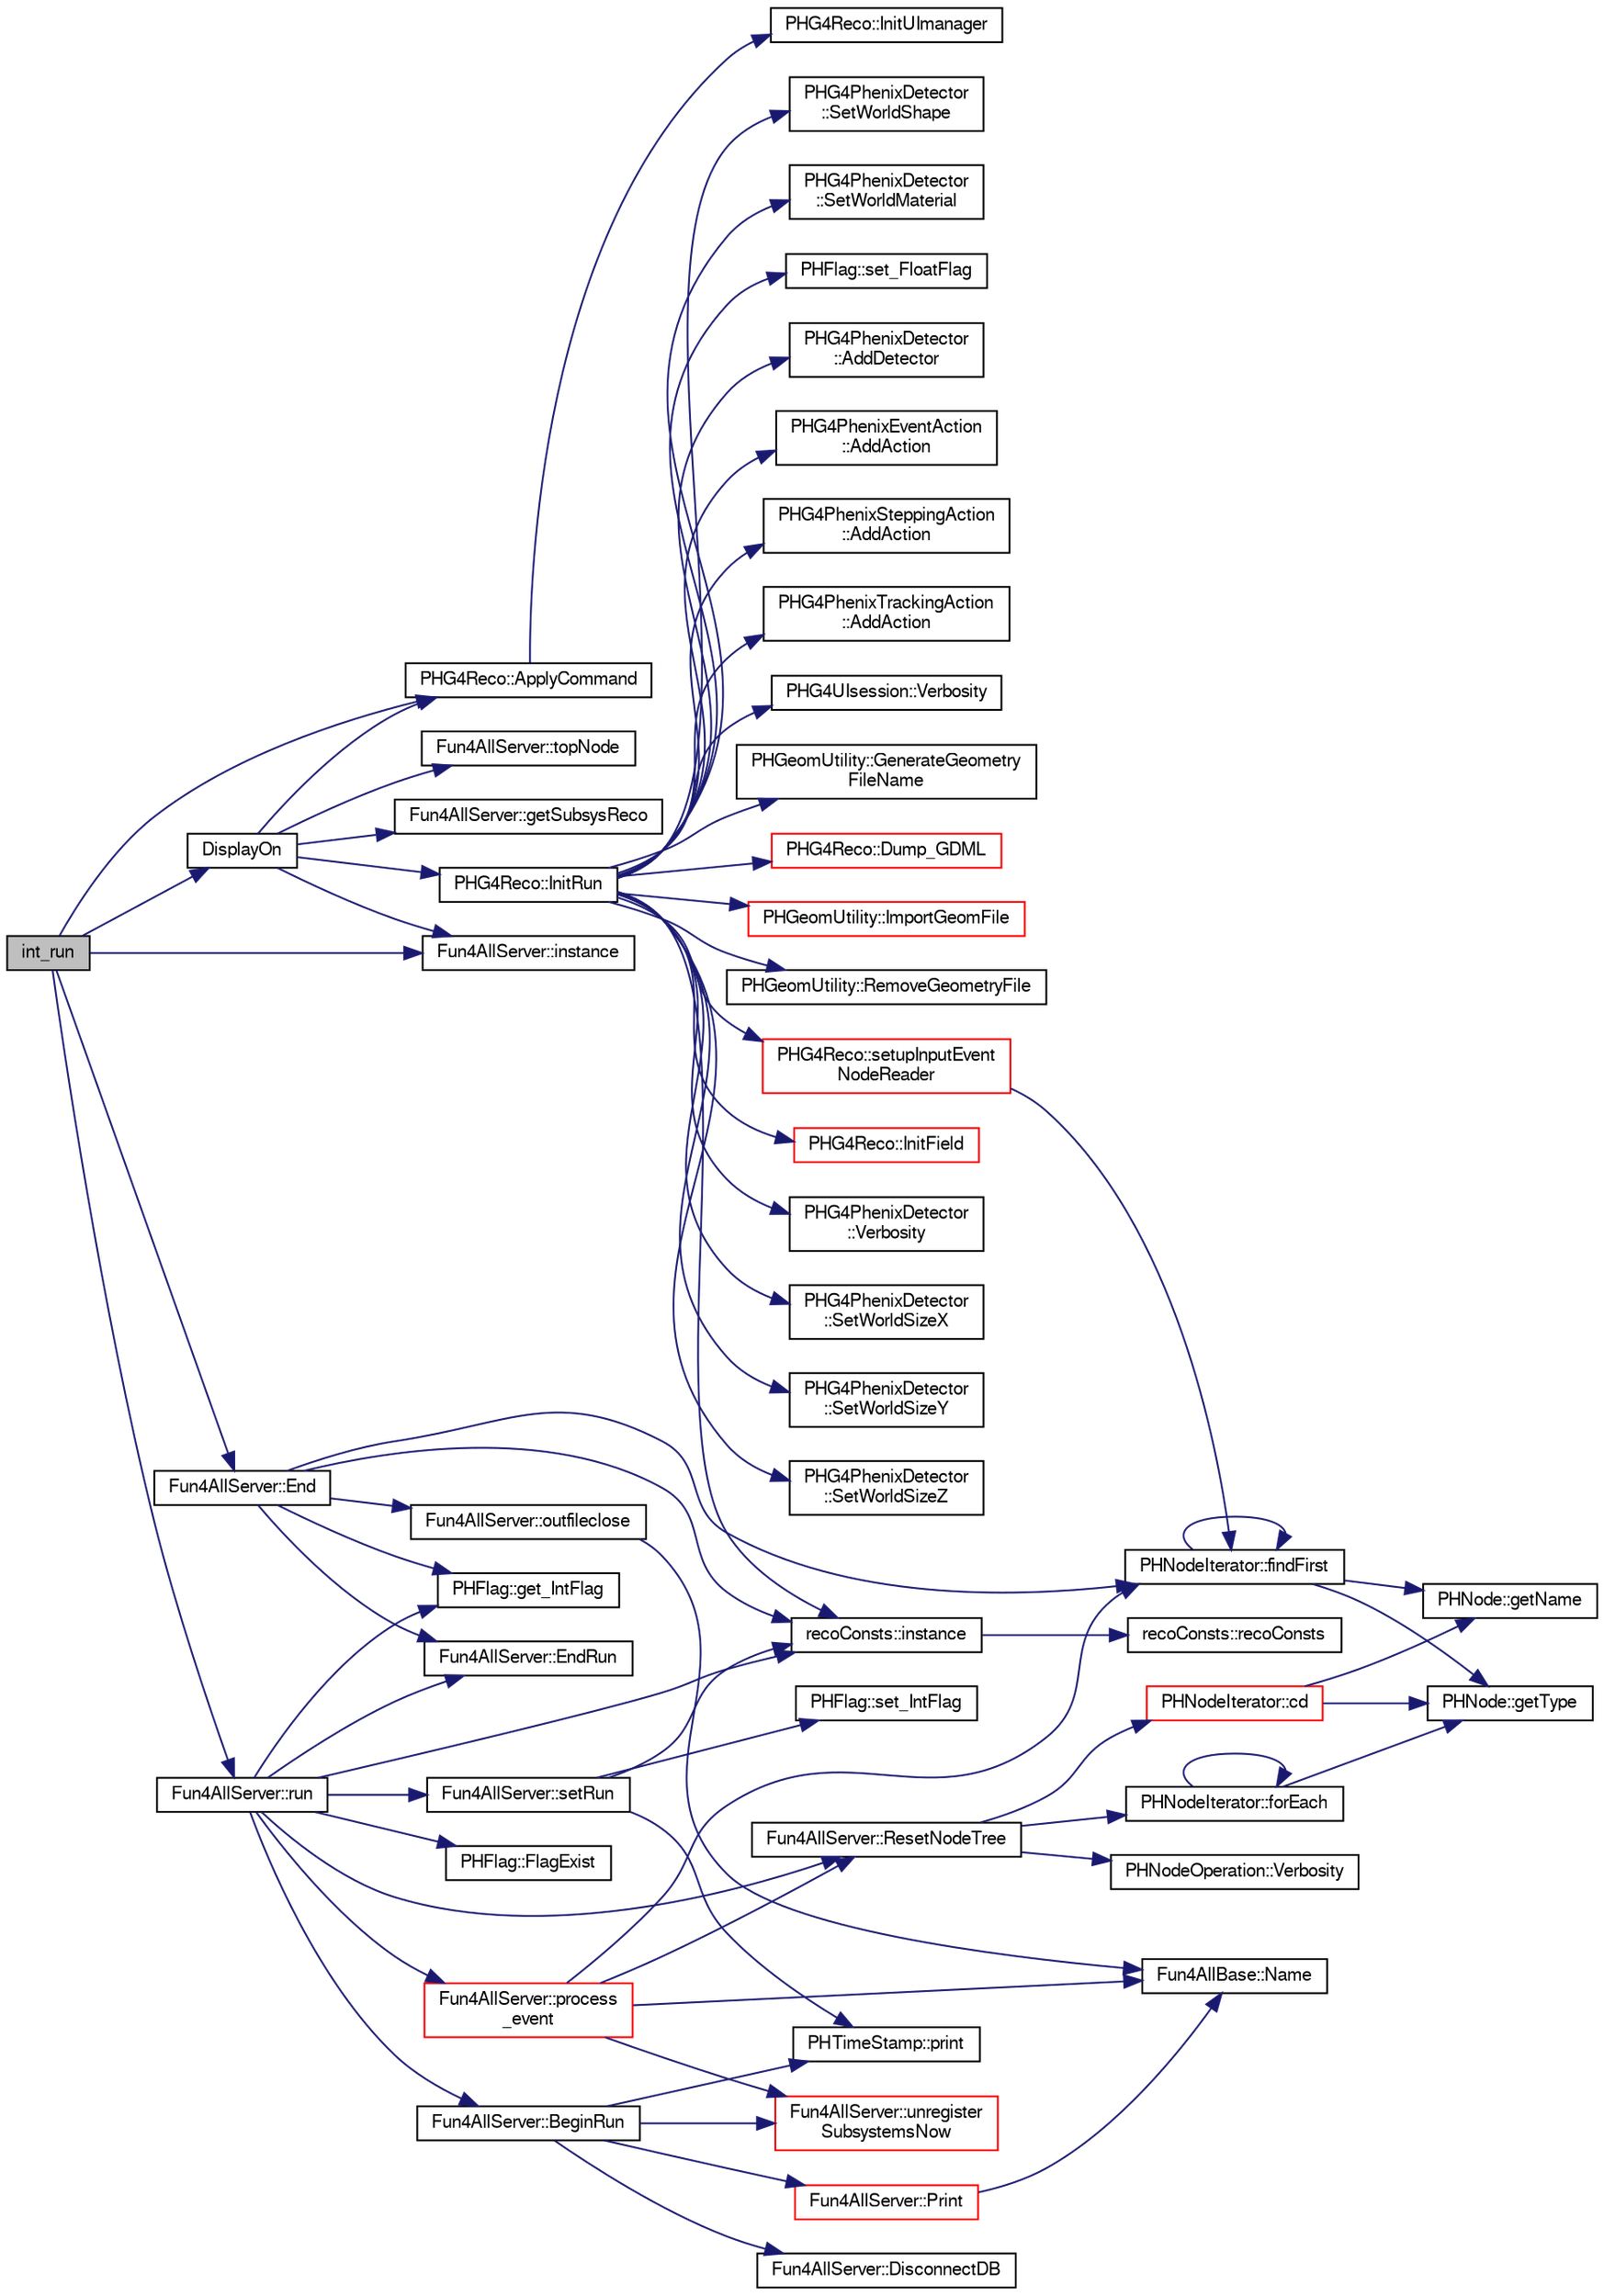 digraph "int_run"
{
  bgcolor="transparent";
  edge [fontname="FreeSans",fontsize="10",labelfontname="FreeSans",labelfontsize="10"];
  node [fontname="FreeSans",fontsize="10",shape=record];
  rankdir="LR";
  Node1 [label="int_run",height=0.2,width=0.4,color="black", fillcolor="grey75", style="filled" fontcolor="black"];
  Node1 -> Node2 [color="midnightblue",fontsize="10",style="solid",fontname="FreeSans"];
  Node2 [label="PHG4Reco::ApplyCommand",height=0.2,width=0.4,color="black",URL="$d0/d78/classPHG4Reco.html#a83fd9e9472f94d9a29be65df65e400ef",tooltip="interface to G4 cmd interpreter "];
  Node2 -> Node3 [color="midnightblue",fontsize="10",style="solid",fontname="FreeSans"];
  Node3 [label="PHG4Reco::InitUImanager",height=0.2,width=0.4,color="black",URL="$d0/d78/classPHG4Reco.html#ad0f5beaf012e51404b712277818c6b36"];
  Node1 -> Node4 [color="midnightblue",fontsize="10",style="solid",fontname="FreeSans"];
  Node4 [label="DisplayOn",height=0.2,width=0.4,color="black",URL="$da/d76/E1039Shielding_2DisplayOn_8C.html#a8ac4d6fb78f920957b354f88d6195f54"];
  Node4 -> Node2 [color="midnightblue",fontsize="10",style="solid",fontname="FreeSans"];
  Node4 -> Node5 [color="midnightblue",fontsize="10",style="solid",fontname="FreeSans"];
  Node5 [label="Fun4AllServer::getSubsysReco",height=0.2,width=0.4,color="black",URL="$da/d29/classFun4AllServer.html#ac6d47a2b3bc98933a03fd63bb75d624a"];
  Node4 -> Node6 [color="midnightblue",fontsize="10",style="solid",fontname="FreeSans"];
  Node6 [label="PHG4Reco::InitRun",height=0.2,width=0.4,color="black",URL="$d0/d78/classPHG4Reco.html#a9d8228ce8682c19cd6be2f6b44ec847b"];
  Node6 -> Node7 [color="midnightblue",fontsize="10",style="solid",fontname="FreeSans"];
  Node7 [label="recoConsts::instance",height=0.2,width=0.4,color="black",URL="$d8/d14/classrecoConsts.html#ae69a5c29a7199ba16d0e537158618802"];
  Node7 -> Node8 [color="midnightblue",fontsize="10",style="solid",fontname="FreeSans"];
  Node8 [label="recoConsts::recoConsts",height=0.2,width=0.4,color="black",URL="$d8/d14/classrecoConsts.html#ae882d6adc62f783ec78114fe3dee3c24"];
  Node6 -> Node9 [color="midnightblue",fontsize="10",style="solid",fontname="FreeSans"];
  Node9 [label="PHG4Reco::InitField",height=0.2,width=0.4,color="red",URL="$d0/d78/classPHG4Reco.html#a66fc50f0871fbaf83b21edfa8ae98259"];
  Node6 -> Node10 [color="midnightblue",fontsize="10",style="solid",fontname="FreeSans"];
  Node10 [label="PHG4PhenixDetector\l::Verbosity",height=0.2,width=0.4,color="black",URL="$d1/d13/classPHG4PhenixDetector.html#a4014e13daccb40325629fbcfbc9b2536"];
  Node6 -> Node11 [color="midnightblue",fontsize="10",style="solid",fontname="FreeSans"];
  Node11 [label="PHG4PhenixDetector\l::SetWorldSizeX",height=0.2,width=0.4,color="black",URL="$d1/d13/classPHG4PhenixDetector.html#a375bd9d82edcae5f21f39e319f3044b2"];
  Node6 -> Node12 [color="midnightblue",fontsize="10",style="solid",fontname="FreeSans"];
  Node12 [label="PHG4PhenixDetector\l::SetWorldSizeY",height=0.2,width=0.4,color="black",URL="$d1/d13/classPHG4PhenixDetector.html#a74db49898240516c4136bbbdedcff188"];
  Node6 -> Node13 [color="midnightblue",fontsize="10",style="solid",fontname="FreeSans"];
  Node13 [label="PHG4PhenixDetector\l::SetWorldSizeZ",height=0.2,width=0.4,color="black",URL="$d1/d13/classPHG4PhenixDetector.html#a7de4106257c7435e45acb3579177c3c4"];
  Node6 -> Node14 [color="midnightblue",fontsize="10",style="solid",fontname="FreeSans"];
  Node14 [label="PHG4PhenixDetector\l::SetWorldShape",height=0.2,width=0.4,color="black",URL="$d1/d13/classPHG4PhenixDetector.html#a570bf81e75c124d0d3d80040fc69ca8b"];
  Node6 -> Node15 [color="midnightblue",fontsize="10",style="solid",fontname="FreeSans"];
  Node15 [label="PHG4PhenixDetector\l::SetWorldMaterial",height=0.2,width=0.4,color="black",URL="$d1/d13/classPHG4PhenixDetector.html#acdba581a56ceb2717c1553449802b153"];
  Node6 -> Node16 [color="midnightblue",fontsize="10",style="solid",fontname="FreeSans"];
  Node16 [label="PHFlag::set_FloatFlag",height=0.2,width=0.4,color="black",URL="$d1/da8/classPHFlag.html#a88212f810275c61464d51caa3cd4d1e1"];
  Node6 -> Node17 [color="midnightblue",fontsize="10",style="solid",fontname="FreeSans"];
  Node17 [label="PHG4PhenixDetector\l::AddDetector",height=0.2,width=0.4,color="black",URL="$d1/d13/classPHG4PhenixDetector.html#a2e9d45f2c881b6c9ced3b3031333f1b6",tooltip="register a detector. This is called in PHG4Reco::Init based on which detectors are found on the tree ..."];
  Node6 -> Node18 [color="midnightblue",fontsize="10",style="solid",fontname="FreeSans"];
  Node18 [label="PHG4Reco::setupInputEvent\lNodeReader",height=0.2,width=0.4,color="red",URL="$d0/d78/classPHG4Reco.html#af0c0ba5027360ea57d9ee31bc949e4dd"];
  Node18 -> Node19 [color="midnightblue",fontsize="10",style="solid",fontname="FreeSans"];
  Node19 [label="PHNodeIterator::findFirst",height=0.2,width=0.4,color="black",URL="$d5/d07/classPHNodeIterator.html#aea98bf8619af59b1212a94fb32106baa"];
  Node19 -> Node20 [color="midnightblue",fontsize="10",style="solid",fontname="FreeSans"];
  Node20 [label="PHNode::getType",height=0.2,width=0.4,color="black",URL="$dc/d82/classPHNode.html#a4ab1f90aed955a652813bfe377087bda"];
  Node19 -> Node21 [color="midnightblue",fontsize="10",style="solid",fontname="FreeSans"];
  Node21 [label="PHNode::getName",height=0.2,width=0.4,color="black",URL="$dc/d82/classPHNode.html#aca3576f926a4401eddc3d88bf0ce0de3"];
  Node19 -> Node19 [color="midnightblue",fontsize="10",style="solid",fontname="FreeSans"];
  Node6 -> Node22 [color="midnightblue",fontsize="10",style="solid",fontname="FreeSans"];
  Node22 [label="PHG4PhenixEventAction\l::AddAction",height=0.2,width=0.4,color="black",URL="$d9/d7a/classPHG4PhenixEventAction.html#a715e0072dfcc8b3cf9434e77ee0858f6",tooltip="register an action. This is called in PHG4Reco::Init based on which actions are found on the tree ..."];
  Node6 -> Node23 [color="midnightblue",fontsize="10",style="solid",fontname="FreeSans"];
  Node23 [label="PHG4PhenixSteppingAction\l::AddAction",height=0.2,width=0.4,color="black",URL="$d1/d53/classPHG4PhenixSteppingAction.html#afead1d30da1e7c68616987bdf711a25b",tooltip="register an action. This is called in PHG4Reco::Init based on which actions are found on the tree ..."];
  Node6 -> Node24 [color="midnightblue",fontsize="10",style="solid",fontname="FreeSans"];
  Node24 [label="PHG4PhenixTrackingAction\l::AddAction",height=0.2,width=0.4,color="black",URL="$d0/ddf/classPHG4PhenixTrackingAction.html#a300a79aafe903fda71e3683cc873f1a8",tooltip="register an action. This is called in PHG4Reco::Init based on which actions are found on the tree ..."];
  Node6 -> Node25 [color="midnightblue",fontsize="10",style="solid",fontname="FreeSans"];
  Node25 [label="PHG4UIsession::Verbosity",height=0.2,width=0.4,color="black",URL="$d3/d64/classPHG4UIsession.html#a6c62aa280017bbed8399feaa21c1b342"];
  Node6 -> Node26 [color="midnightblue",fontsize="10",style="solid",fontname="FreeSans"];
  Node26 [label="PHGeomUtility::GenerateGeometry\lFileName",height=0.2,width=0.4,color="black",URL="$d2/da1/classPHGeomUtility.html#a3130e3b42131e3f048aa7586829192c5"];
  Node6 -> Node27 [color="midnightblue",fontsize="10",style="solid",fontname="FreeSans"];
  Node27 [label="PHG4Reco::Dump_GDML",height=0.2,width=0.4,color="red",URL="$d0/d78/classPHG4Reco.html#a490f5037508d384c5b60855ef0f7e227"];
  Node6 -> Node28 [color="midnightblue",fontsize="10",style="solid",fontname="FreeSans"];
  Node28 [label="PHGeomUtility::ImportGeomFile",height=0.2,width=0.4,color="red",URL="$d2/da1/classPHGeomUtility.html#a4a80252bedb22198d011065e41aa669e",tooltip="TGeo ROOT/GDML/Macro file -&gt; DST node with automatic file type discrimination based on file names..."];
  Node6 -> Node29 [color="midnightblue",fontsize="10",style="solid",fontname="FreeSans"];
  Node29 [label="PHGeomUtility::RemoveGeometryFile",height=0.2,width=0.4,color="black",URL="$d2/da1/classPHGeomUtility.html#af9c141256e014a36b8af77075894b41f",tooltip="delete the geometry file after use "];
  Node4 -> Node30 [color="midnightblue",fontsize="10",style="solid",fontname="FreeSans"];
  Node30 [label="Fun4AllServer::instance",height=0.2,width=0.4,color="black",URL="$da/d29/classFun4AllServer.html#a3e55156f91b2c94bb6c4ef33ffce587a"];
  Node4 -> Node31 [color="midnightblue",fontsize="10",style="solid",fontname="FreeSans"];
  Node31 [label="Fun4AllServer::topNode",height=0.2,width=0.4,color="black",URL="$da/d29/classFun4AllServer.html#abcaf6825367e5db292ff795237bdcf62"];
  Node1 -> Node32 [color="midnightblue",fontsize="10",style="solid",fontname="FreeSans"];
  Node32 [label="Fun4AllServer::End",height=0.2,width=0.4,color="black",URL="$da/d29/classFun4AllServer.html#ab7263450319ca1d5029209fde26a7af8"];
  Node32 -> Node7 [color="midnightblue",fontsize="10",style="solid",fontname="FreeSans"];
  Node32 -> Node33 [color="midnightblue",fontsize="10",style="solid",fontname="FreeSans"];
  Node33 [label="Fun4AllServer::EndRun",height=0.2,width=0.4,color="black",URL="$da/d29/classFun4AllServer.html#a53b1b6b338aa36891f2690a188920980"];
  Node32 -> Node34 [color="midnightblue",fontsize="10",style="solid",fontname="FreeSans"];
  Node34 [label="PHFlag::get_IntFlag",height=0.2,width=0.4,color="black",URL="$d1/da8/classPHFlag.html#a07899067141a5f12333cc37183caddc8"];
  Node32 -> Node19 [color="midnightblue",fontsize="10",style="solid",fontname="FreeSans"];
  Node32 -> Node35 [color="midnightblue",fontsize="10",style="solid",fontname="FreeSans"];
  Node35 [label="Fun4AllServer::outfileclose",height=0.2,width=0.4,color="black",URL="$da/d29/classFun4AllServer.html#a6f2074f451d0c0c1b4a802edde5ffb94"];
  Node35 -> Node36 [color="midnightblue",fontsize="10",style="solid",fontname="FreeSans"];
  Node36 [label="Fun4AllBase::Name",height=0.2,width=0.4,color="black",URL="$d5/dec/classFun4AllBase.html#a41f9ac377743d046f590617fd6f4f0ed",tooltip="Returns the name of this module. "];
  Node1 -> Node30 [color="midnightblue",fontsize="10",style="solid",fontname="FreeSans"];
  Node1 -> Node37 [color="midnightblue",fontsize="10",style="solid",fontname="FreeSans"];
  Node37 [label="Fun4AllServer::run",height=0.2,width=0.4,color="black",URL="$da/d29/classFun4AllServer.html#a11bbc8b2f53bc06e0b05ee202dd6372a",tooltip="run n events (0 means up to end of file) "];
  Node37 -> Node7 [color="midnightblue",fontsize="10",style="solid",fontname="FreeSans"];
  Node37 -> Node38 [color="midnightblue",fontsize="10",style="solid",fontname="FreeSans"];
  Node38 [label="PHFlag::FlagExist",height=0.2,width=0.4,color="black",URL="$d1/da8/classPHFlag.html#a4b73a422f0076568904d71f40e849da5"];
  Node37 -> Node34 [color="midnightblue",fontsize="10",style="solid",fontname="FreeSans"];
  Node37 -> Node39 [color="midnightblue",fontsize="10",style="solid",fontname="FreeSans"];
  Node39 [label="Fun4AllServer::ResetNodeTree",height=0.2,width=0.4,color="black",URL="$da/d29/classFun4AllServer.html#ab2479a9a3e45d51118e308597acd5228"];
  Node39 -> Node40 [color="midnightblue",fontsize="10",style="solid",fontname="FreeSans"];
  Node40 [label="PHNodeOperation::Verbosity",height=0.2,width=0.4,color="black",URL="$db/d8e/classPHNodeOperation.html#a641fdf1094ec15063171e199a4066a0d"];
  Node39 -> Node41 [color="midnightblue",fontsize="10",style="solid",fontname="FreeSans"];
  Node41 [label="PHNodeIterator::cd",height=0.2,width=0.4,color="red",URL="$d5/d07/classPHNodeIterator.html#a4cfa0490b6522394b13723c7db38a3a6"];
  Node41 -> Node20 [color="midnightblue",fontsize="10",style="solid",fontname="FreeSans"];
  Node41 -> Node21 [color="midnightblue",fontsize="10",style="solid",fontname="FreeSans"];
  Node39 -> Node42 [color="midnightblue",fontsize="10",style="solid",fontname="FreeSans"];
  Node42 [label="PHNodeIterator::forEach",height=0.2,width=0.4,color="black",URL="$d5/d07/classPHNodeIterator.html#afeaefab44bf0ab15a439926205924f19"];
  Node42 -> Node20 [color="midnightblue",fontsize="10",style="solid",fontname="FreeSans"];
  Node42 -> Node42 [color="midnightblue",fontsize="10",style="solid",fontname="FreeSans"];
  Node37 -> Node43 [color="midnightblue",fontsize="10",style="solid",fontname="FreeSans"];
  Node43 [label="Fun4AllServer::setRun",height=0.2,width=0.4,color="black",URL="$da/d29/classFun4AllServer.html#af1002b9170308da078c0e14a5ac4b514"];
  Node43 -> Node7 [color="midnightblue",fontsize="10",style="solid",fontname="FreeSans"];
  Node43 -> Node44 [color="midnightblue",fontsize="10",style="solid",fontname="FreeSans"];
  Node44 [label="PHFlag::set_IntFlag",height=0.2,width=0.4,color="black",URL="$d1/da8/classPHFlag.html#a3ef5c3f1eff2daaaf18e5129858a9ef8"];
  Node43 -> Node45 [color="midnightblue",fontsize="10",style="solid",fontname="FreeSans"];
  Node45 [label="PHTimeStamp::print",height=0.2,width=0.4,color="black",URL="$da/dc2/classPHTimeStamp.html#a4ef1bd9d8bfb3a8263aa9ceafb80bb34"];
  Node37 -> Node46 [color="midnightblue",fontsize="10",style="solid",fontname="FreeSans"];
  Node46 [label="Fun4AllServer::BeginRun",height=0.2,width=0.4,color="black",URL="$da/d29/classFun4AllServer.html#afcfc5583204cac58b4e66a2406187a18"];
  Node46 -> Node45 [color="midnightblue",fontsize="10",style="solid",fontname="FreeSans"];
  Node46 -> Node47 [color="midnightblue",fontsize="10",style="solid",fontname="FreeSans"];
  Node47 [label="Fun4AllServer::unregister\lSubsystemsNow",height=0.2,width=0.4,color="red",URL="$da/d29/classFun4AllServer.html#a3a4e3f448388cb2e68b085e9038feaf8"];
  Node46 -> Node48 [color="midnightblue",fontsize="10",style="solid",fontname="FreeSans"];
  Node48 [label="Fun4AllServer::DisconnectDB",height=0.2,width=0.4,color="black",URL="$da/d29/classFun4AllServer.html#a1266c6d922adaaa9e895b854be49d3e8"];
  Node46 -> Node49 [color="midnightblue",fontsize="10",style="solid",fontname="FreeSans"];
  Node49 [label="Fun4AllServer::Print",height=0.2,width=0.4,color="red",URL="$da/d29/classFun4AllServer.html#ae1b1a243ee1a67367c8da4ec3bdc003d"];
  Node49 -> Node36 [color="midnightblue",fontsize="10",style="solid",fontname="FreeSans"];
  Node37 -> Node33 [color="midnightblue",fontsize="10",style="solid",fontname="FreeSans"];
  Node37 -> Node50 [color="midnightblue",fontsize="10",style="solid",fontname="FreeSans"];
  Node50 [label="Fun4AllServer::process\l_event",height=0.2,width=0.4,color="red",URL="$da/d29/classFun4AllServer.html#a6a65a944dfb40966ace97d35ab1f7942"];
  Node50 -> Node47 [color="midnightblue",fontsize="10",style="solid",fontname="FreeSans"];
  Node50 -> Node19 [color="midnightblue",fontsize="10",style="solid",fontname="FreeSans"];
  Node50 -> Node36 [color="midnightblue",fontsize="10",style="solid",fontname="FreeSans"];
  Node50 -> Node39 [color="midnightblue",fontsize="10",style="solid",fontname="FreeSans"];
}
